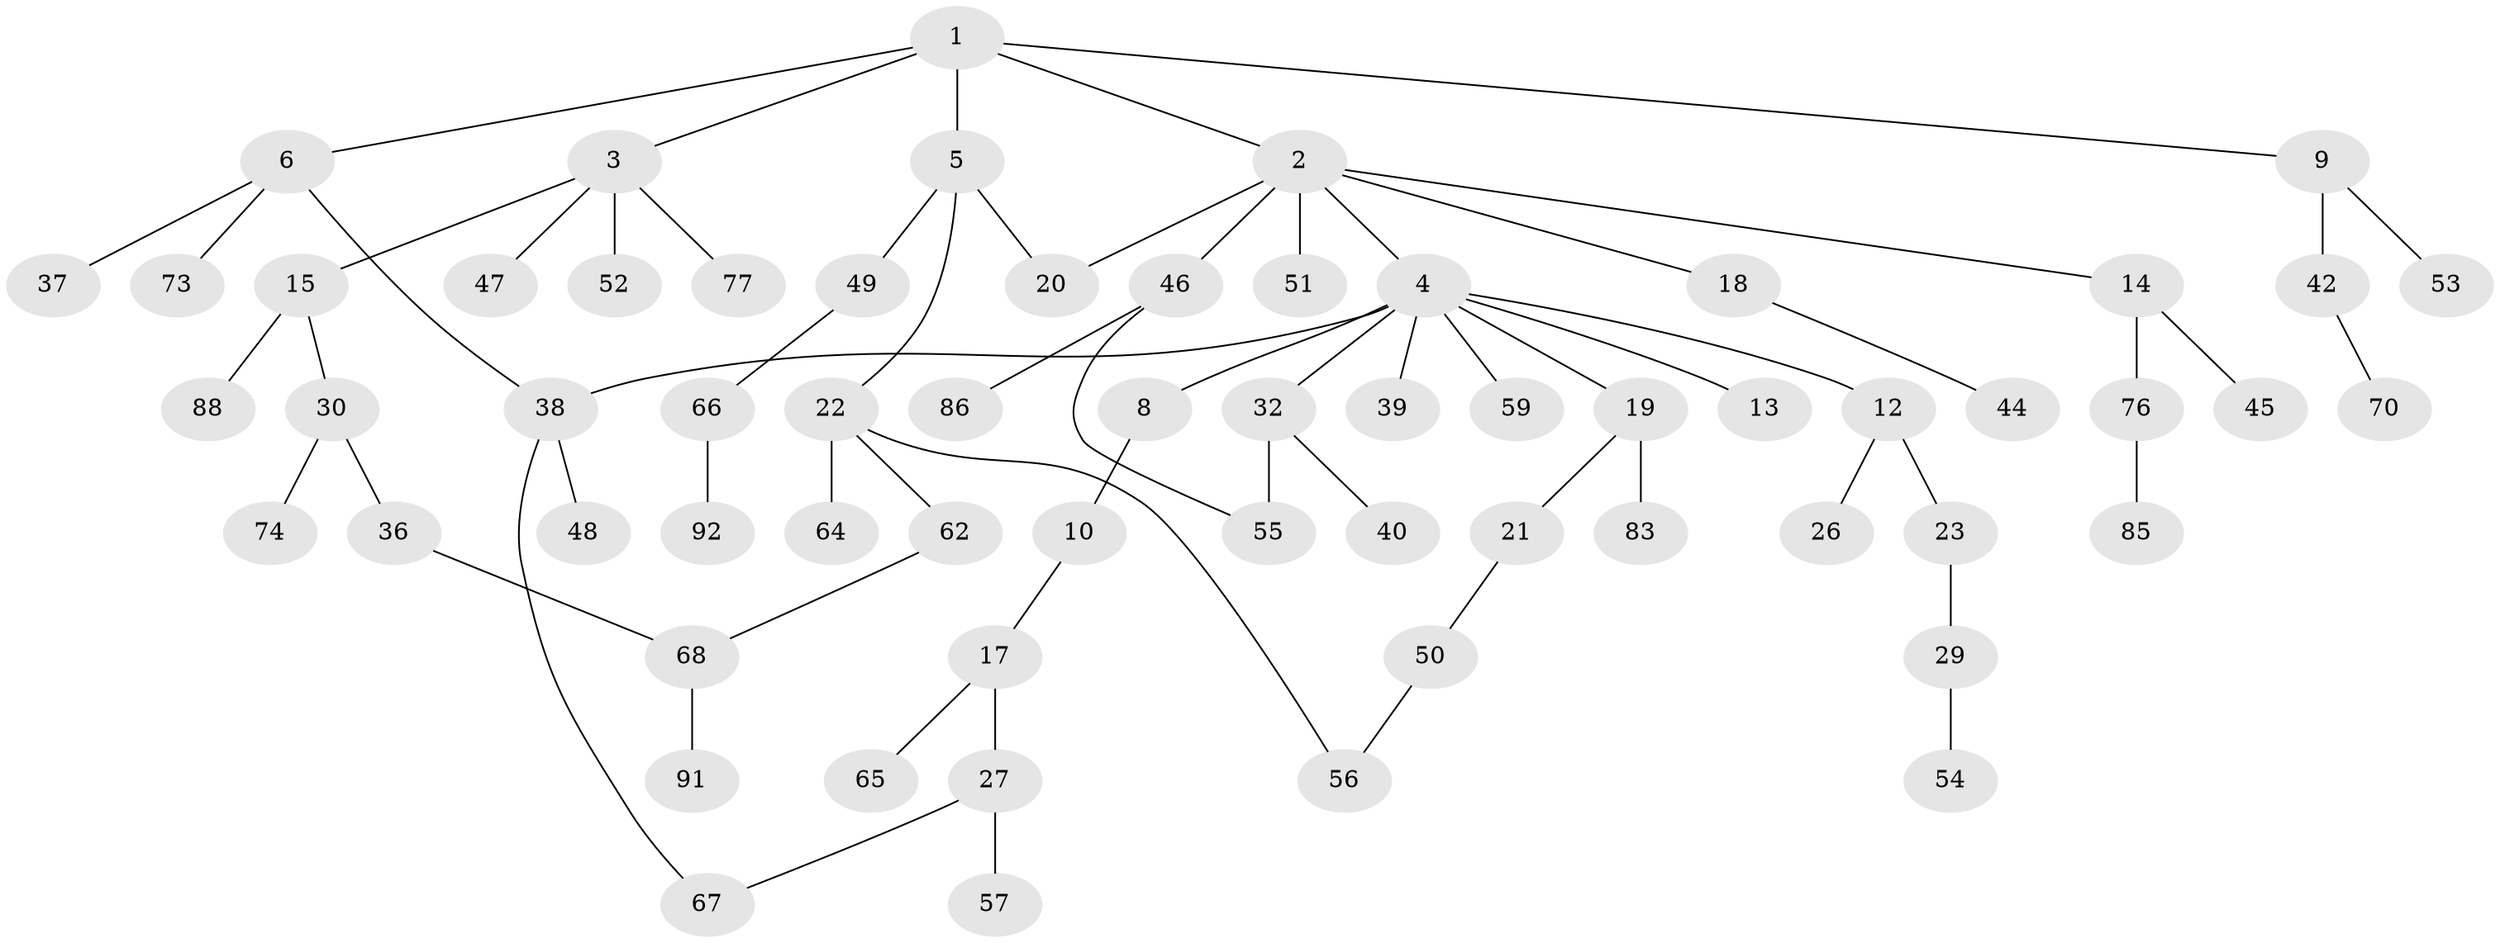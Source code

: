 // original degree distribution, {6: 0.021052631578947368, 5: 0.010526315789473684, 8: 0.010526315789473684, 3: 0.16842105263157894, 4: 0.08421052631578947, 1: 0.4105263157894737, 2: 0.29473684210526313}
// Generated by graph-tools (version 1.1) at 2025/10/02/27/25 16:10:56]
// undirected, 63 vertices, 68 edges
graph export_dot {
graph [start="1"]
  node [color=gray90,style=filled];
  1 [super="+25"];
  2 [super="+16"];
  3 [super="+89"];
  4 [super="+7"];
  5 [super="+33"];
  6 [super="+35"];
  8 [super="+79"];
  9 [super="+11"];
  10 [super="+71"];
  12 [super="+82"];
  13 [super="+41"];
  14 [super="+34"];
  15;
  17 [super="+63"];
  18;
  19 [super="+43"];
  20 [super="+69"];
  21 [super="+75"];
  22 [super="+24"];
  23 [super="+28"];
  26;
  27 [super="+31"];
  29;
  30 [super="+93"];
  32;
  36 [super="+60"];
  37;
  38 [super="+58"];
  39;
  40;
  42;
  44 [super="+87"];
  45;
  46 [super="+78"];
  47 [super="+95"];
  48;
  49;
  50;
  51;
  52 [super="+94"];
  53;
  54 [super="+84"];
  55;
  56 [super="+81"];
  57 [super="+61"];
  59;
  62;
  64;
  65;
  66 [super="+90"];
  67 [super="+72"];
  68 [super="+80"];
  70;
  73;
  74;
  76;
  77;
  83;
  85;
  86;
  88;
  91;
  92;
  1 -- 2;
  1 -- 3;
  1 -- 5;
  1 -- 6;
  1 -- 9;
  2 -- 4;
  2 -- 14;
  2 -- 46;
  2 -- 51;
  2 -- 18;
  2 -- 20;
  3 -- 15;
  3 -- 47;
  3 -- 52;
  3 -- 77;
  4 -- 8;
  4 -- 12;
  4 -- 13;
  4 -- 19;
  4 -- 39;
  4 -- 32;
  4 -- 59;
  4 -- 38;
  5 -- 22;
  5 -- 49;
  5 -- 20;
  6 -- 37;
  6 -- 73;
  6 -- 38;
  8 -- 10;
  9 -- 42;
  9 -- 53;
  10 -- 17;
  12 -- 23;
  12 -- 26;
  14 -- 76;
  14 -- 45;
  15 -- 30;
  15 -- 88;
  17 -- 27;
  17 -- 65;
  18 -- 44;
  19 -- 21;
  19 -- 83;
  21 -- 50;
  22 -- 62;
  22 -- 64;
  22 -- 56;
  23 -- 29;
  27 -- 57;
  27 -- 67;
  29 -- 54;
  30 -- 36;
  30 -- 74;
  32 -- 40;
  32 -- 55;
  36 -- 68;
  38 -- 48;
  38 -- 67;
  42 -- 70;
  46 -- 86;
  46 -- 55;
  49 -- 66;
  50 -- 56;
  62 -- 68;
  66 -- 92;
  68 -- 91;
  76 -- 85;
}
